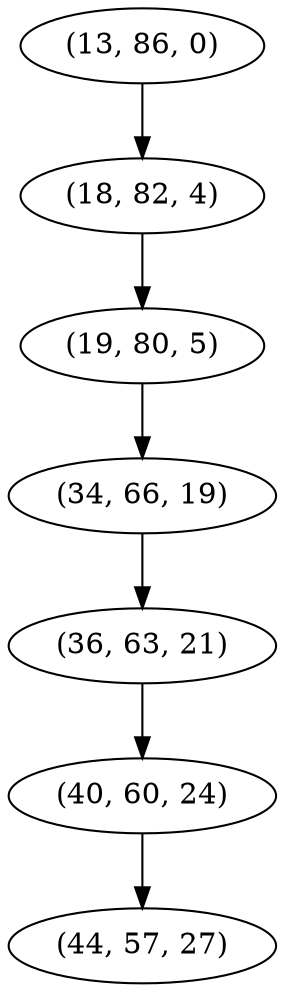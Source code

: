 digraph tree {
    "(13, 86, 0)";
    "(18, 82, 4)";
    "(19, 80, 5)";
    "(34, 66, 19)";
    "(36, 63, 21)";
    "(40, 60, 24)";
    "(44, 57, 27)";
    "(13, 86, 0)" -> "(18, 82, 4)";
    "(18, 82, 4)" -> "(19, 80, 5)";
    "(19, 80, 5)" -> "(34, 66, 19)";
    "(34, 66, 19)" -> "(36, 63, 21)";
    "(36, 63, 21)" -> "(40, 60, 24)";
    "(40, 60, 24)" -> "(44, 57, 27)";
}
